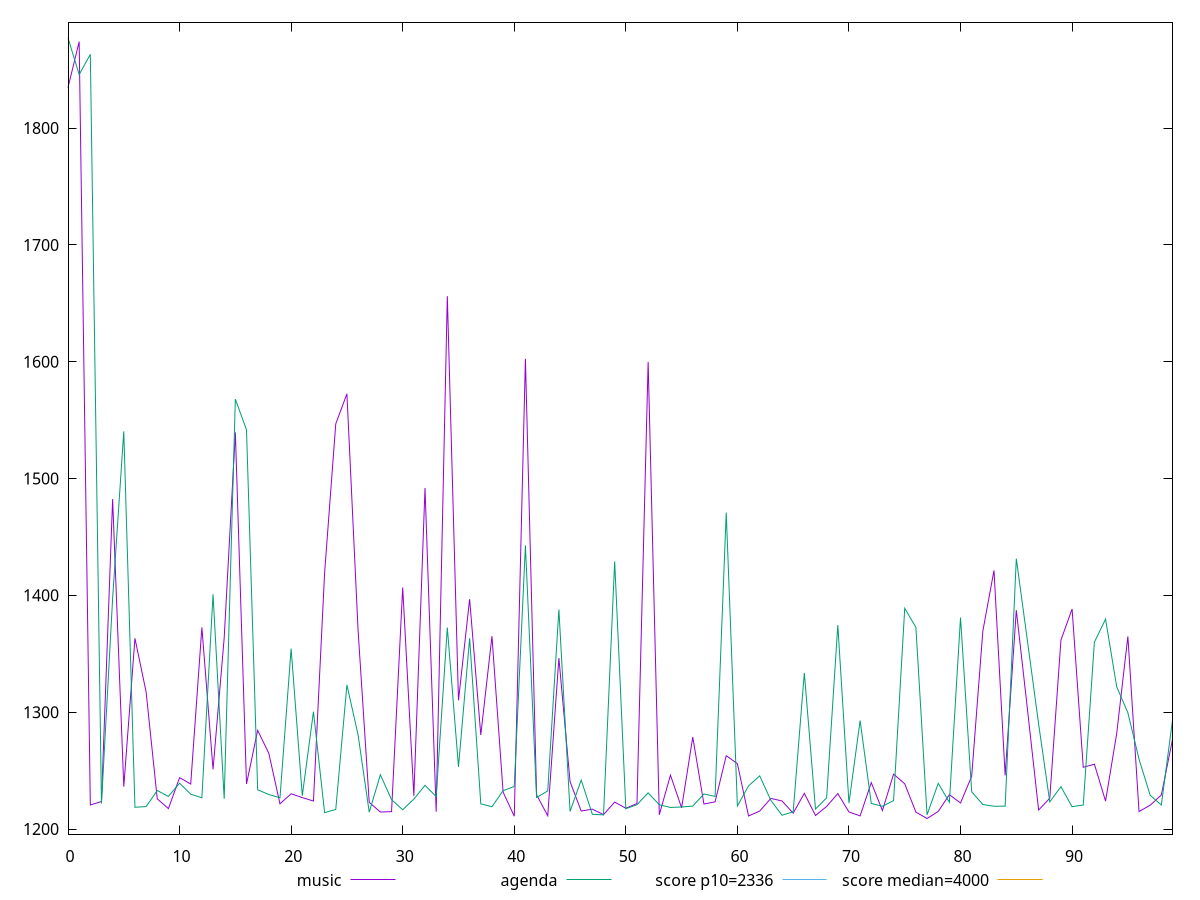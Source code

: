 reset

$music <<EOF
0 1834.6934999999999
1 1874.0020000000004
2 1220.538
3 1223.544
4 1482.4049999999997
5 1236.2201999999997
6 1363.227
7 1317.4139999999998
8 1225.842
9 1217.451
10 1243.953
11 1238.4989999999998
12 1372.6239999999998
13 1251.084
14 1363.6380000000001
15 1539.504
16 1238.547
17 1284.4410000000003
18 1264.8029999999999
19 1221.558
20 1230.1503000000002
21 1226.8825
22 1223.9559
23 1419.1889999999999
24 1546.7574
25 1572.516
26 1370.132
27 1222.851
28 1214.5584000000003
29 1214.8614000000002
30 1406.6556
31 1228.389
32 1491.9420000000002
33 1214.7749999999999
34 1656.1330000000003
35 1310.1645
36 1396.7641
37 1280.517
38 1365.069
39 1231.557
40 1210.9410000000003
41 1602.4865
42 1229.2857
43 1211.3429999999998
44 1346.3339999999996
45 1240.5758999999998
46 1215.402
47 1217.0004
48 1212.309
49 1223.0279999999998
50 1217.79
51 1221.8429999999998
52 1599.9425
53 1212.174
54 1246.1091000000001
55 1218.1229999999998
56 1278.663
57 1221.4109999999998
58 1223.2290000000003
59 1262.757
60 1255.8899999999999
61 1211.1239999999998
62 1215.3690000000001
63 1226.1849000000002
64 1224.0189
65 1213.5720000000001
66 1230.5310000000002
67 1211.568
68 1219.284
69 1230.3449999999998
70 1214.5977
71 1211.2290000000003
72 1239.7169999999999
73 1215.795
74 1246.992
75 1238.6609999999998
76 1214.4594
77 1208.9759999999999
78 1215.0209999999997
79 1229.3849999999998
80 1222.272
81 1245.132
82 1369.386
83 1421.3580000000002
84 1245.9299999999998
85 1387.3380000000002
86 1302.378
87 1216.2312000000002
88 1226.3429999999998
89 1361.6550000000002
90 1388.313
91 1252.839
92 1255.5
93 1223.9009999999998
94 1281.7979999999998
95 1364.8469999999998
96 1214.9274
97 1220.3781000000001
98 1229.1239999999998
99 1276.6680000000001
EOF

$agenda <<EOF
0 1877.184
1 1845.7920000000001
2 1863.074
3 1221.8369999999998
4 1397.3729999999998
5 1540.3890000000001
6 1218.618
7 1219.176
8 1232.946
9 1227.861
10 1239.21
11 1229.8319999999999
12 1226.7240000000002
13 1400.9250000000002
14 1225.839
15 1567.984
16 1541.646
17 1233.5819999999999
18 1229.5259999999998
19 1226.745
20 1354.3650000000002
21 1228.497
22 1300.431
23 1213.989
24 1216.71
25 1323.3539999999998
26 1280.5259999999998
27 1214.421
28 1246.479
29 1225.1190000000001
30 1216.509
31 1225.569
32 1237.3980000000001
33 1227.7809
34 1372.4189999999999
35 1253.148
36 1363.2269999999999
37 1221.534
38 1219.059
39 1232.8368
40 1236.3600000000001
41 1442.7779999999998
42 1226.9850000000001
43 1232.613
44 1387.8749999999995
45 1215.09
46 1241.88
47 1212.591
48 1212.057
49 1429.0479999999998
50 1217.382
51 1220.7906
52 1230.9714000000001
53 1220.7843
54 1218.4389
55 1218.846
56 1219.5990000000002
57 1229.9850000000001
58 1227.897
59 1470.844
60 1219.701
61 1236.909
62 1245.501
63 1224.525
64 1211.7930000000001
65 1214.694
66 1333.638
67 1217.0700000000002
68 1226.733
69 1374.5430000000001
70 1222.209
71 1292.856
72 1221.8799000000001
73 1219.4520000000002
74 1224.3
75 1388.938
76 1372.6509999999998
77 1212.114
78 1239.123
79 1222.8888
80 1381.013
81 1231.872
82 1220.9879999999998
83 1219.4790000000003
84 1219.5720000000001
85 1431.411
86 1360.884
87 1289.92
88 1223.2428000000002
89 1236.2069999999999
90 1219.1129999999998
91 1220.538
92 1359.975
93 1379.6508000000001
94 1321.71
95 1299.531
96 1259.8200000000002
97 1228.8870000000002
98 1220.5620000000001
99 1293.123
EOF

set key outside below
set xrange [0:99]
set yrange [1195.6118399999998:1890.54816]
set trange [1195.6118399999998:1890.54816]
set terminal svg size 640, 520 enhanced background rgb 'white'
set output "report/report_00029_2021-02-24T13-36-40.390Z/first-contentful-paint/comparison/line/0_vs_1.svg"

plot $music title "music" with line, \
     $agenda title "agenda" with line, \
     2336 title "score p10=2336", \
     4000 title "score median=4000"

reset
